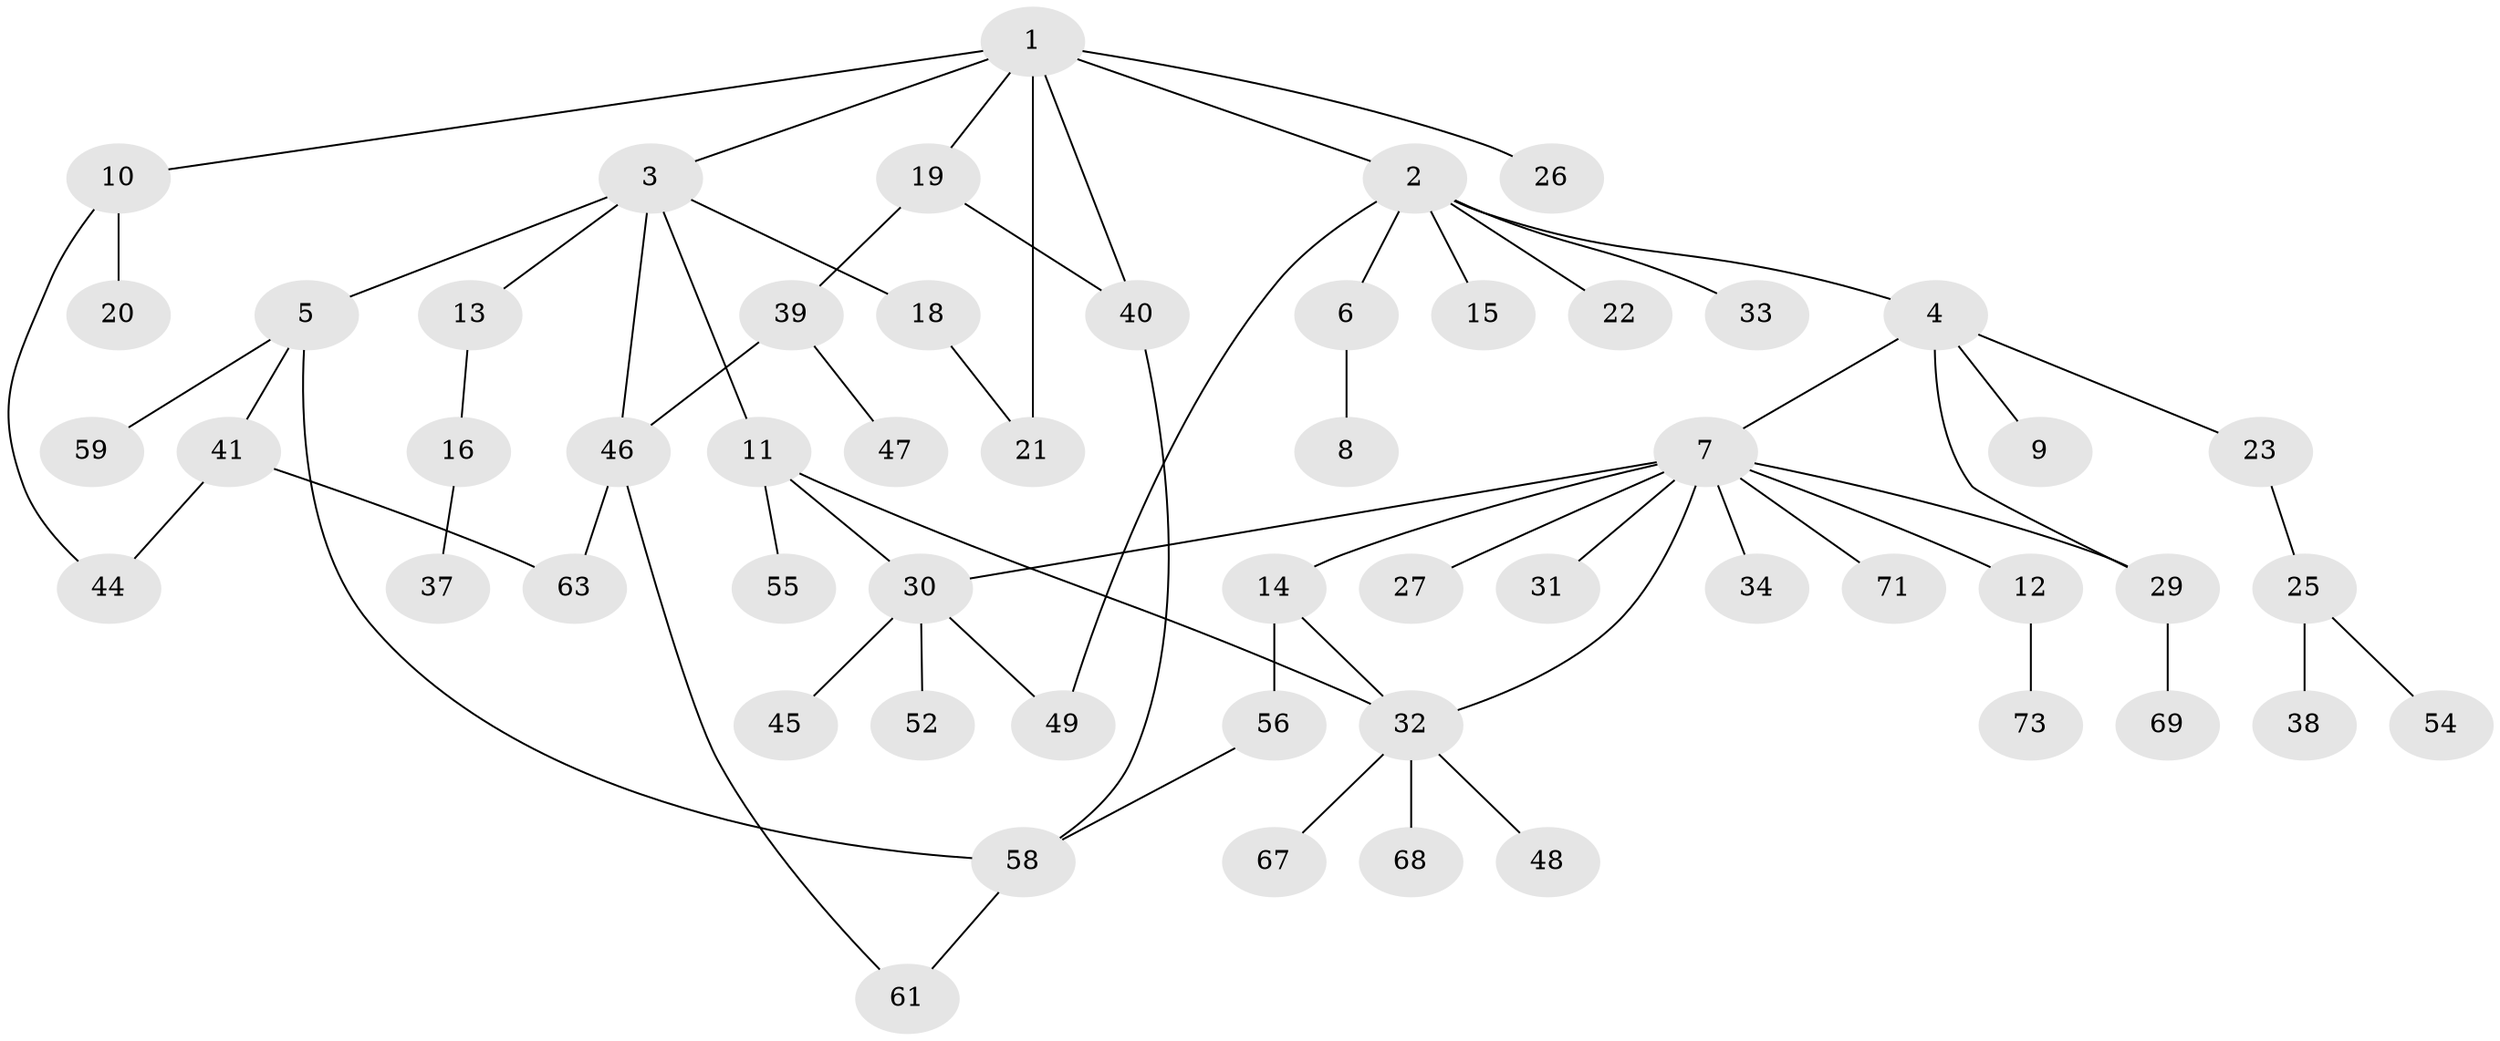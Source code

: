 // original degree distribution, {8: 0.012987012987012988, 7: 0.025974025974025976, 6: 0.03896103896103896, 3: 0.19480519480519481, 1: 0.38961038961038963, 4: 0.05194805194805195, 2: 0.2727272727272727, 5: 0.012987012987012988}
// Generated by graph-tools (version 1.1) at 2025/41/03/06/25 10:41:28]
// undirected, 55 vertices, 67 edges
graph export_dot {
graph [start="1"]
  node [color=gray90,style=filled];
  1 [super="+70"];
  2 [super="+50"];
  3 [super="+77"];
  4 [super="+35"];
  5 [super="+43"];
  6 [super="+17"];
  7 [super="+24"];
  8;
  9;
  10 [super="+72"];
  11 [super="+60"];
  12 [super="+62"];
  13;
  14;
  15;
  16 [super="+76"];
  18 [super="+28"];
  19 [super="+53"];
  20 [super="+74"];
  21;
  22;
  23;
  25 [super="+36"];
  26;
  27;
  29 [super="+51"];
  30 [super="+42"];
  31;
  32 [super="+65"];
  33;
  34;
  37;
  38;
  39 [super="+57"];
  40;
  41;
  44;
  45;
  46 [super="+66"];
  47;
  48;
  49;
  52;
  54;
  55;
  56;
  58 [super="+75"];
  59;
  61;
  63 [super="+64"];
  67;
  68;
  69;
  71;
  73;
  1 -- 2;
  1 -- 3;
  1 -- 10;
  1 -- 19;
  1 -- 21;
  1 -- 26;
  1 -- 40;
  2 -- 4;
  2 -- 6;
  2 -- 15;
  2 -- 22;
  2 -- 33;
  2 -- 49;
  3 -- 5;
  3 -- 11;
  3 -- 13;
  3 -- 18;
  3 -- 46;
  4 -- 7;
  4 -- 9;
  4 -- 23;
  4 -- 29;
  5 -- 41;
  5 -- 59;
  5 -- 58;
  6 -- 8;
  7 -- 12;
  7 -- 14;
  7 -- 30;
  7 -- 71;
  7 -- 32;
  7 -- 34;
  7 -- 27;
  7 -- 29;
  7 -- 31;
  10 -- 20;
  10 -- 44;
  11 -- 55;
  11 -- 32;
  11 -- 30;
  12 -- 73;
  13 -- 16;
  14 -- 56;
  14 -- 32;
  16 -- 37;
  18 -- 21;
  19 -- 39;
  19 -- 40;
  23 -- 25;
  25 -- 38;
  25 -- 54;
  29 -- 69;
  30 -- 45;
  30 -- 52;
  30 -- 49;
  32 -- 48;
  32 -- 68;
  32 -- 67;
  39 -- 47;
  39 -- 46;
  40 -- 58;
  41 -- 44;
  41 -- 63;
  46 -- 61;
  46 -- 63;
  56 -- 58;
  58 -- 61;
}
